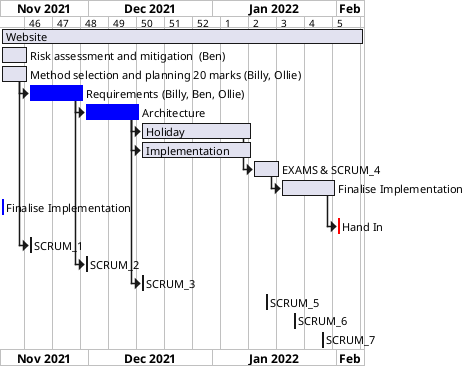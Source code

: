 @startgantt T12_Project_Gantt_Chart 
printscale weekly
project starts the 9th of november 2021
[Website] lasts 13 weeks
[Risk assessment and mitigation  (Ben)] as [TASK3] lasts 1 weeks
[Method selection and planning 20 marks (Billy, Ollie)] as [TASK1] lasts 1 weeks
[Requirements (Billy, Ben, Ollie)] as [TASK2] lasts 14 days 
[TASK2] is coloured in blue
[Architecture ] as [TASK4] lasts 14 days
[TASK4] is coloured in blue
[Holiday] as [BREAK] lasts 4 weeks
[Implementation] lasts 4 weeks
[EXAMS & SCRUM_4] as [TASK6] lasts 7 days
[Finalise Implementation] as [TASK5] lasts 14 days
[Finalise Implementation] is coloured in blue
[Hand In] as [TASK7] lasts 1 day
[TASK7] is coloured in red
[SCRUM_1] lasts 1 day
[SCRUM_2] lasts 1 day
[SCRUM_3] lasts 1 day
[SCRUM_5] lasts 1 day
[SCRUM_5] starts on the 14th of january 2022
[SCRUM_6] lasts 1 day
[SCRUM_6] starts on the 21th of january 2022
[SCRUM_7] lasts 1 day
[SCRUM_7] starts on the 28th of january 2022
[TASK1] -> [TASK2]
[TASK1] -> [SCRUM_1]
[TASK2] -> [TASK4]
[TASK2] -> [SCRUM_2]
[TASK4] -> [Implementation]
[TASK4] -> [BREAK]
[TASK4] -> [SCRUM_3]
[BREAK] -> [TASK6]
[TASK6] -> [TASK5]
[TASK5] -> [TASK7]

@endgantt